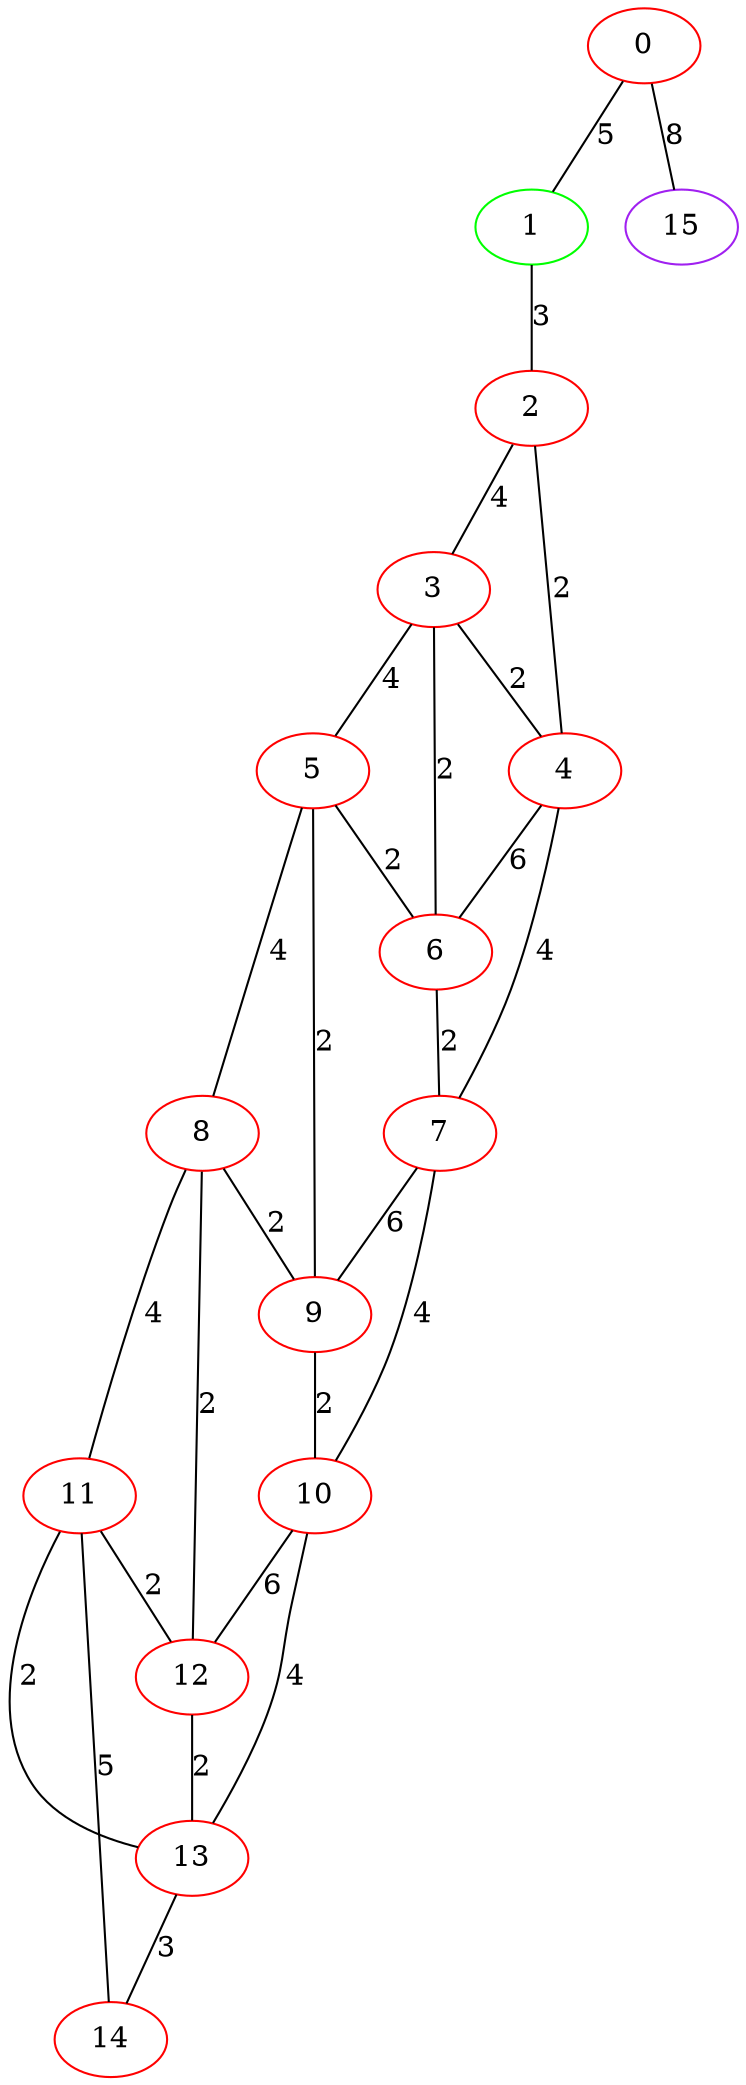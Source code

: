 graph "" {
0 [color=red, weight=1];
1 [color=green, weight=2];
2 [color=red, weight=1];
3 [color=red, weight=1];
4 [color=red, weight=1];
5 [color=red, weight=1];
6 [color=red, weight=1];
7 [color=red, weight=1];
8 [color=red, weight=1];
9 [color=red, weight=1];
10 [color=red, weight=1];
11 [color=red, weight=1];
12 [color=red, weight=1];
13 [color=red, weight=1];
14 [color=red, weight=1];
15 [color=purple, weight=4];
0 -- 1  [key=0, label=5];
0 -- 15  [key=0, label=8];
1 -- 2  [key=0, label=3];
2 -- 3  [key=0, label=4];
2 -- 4  [key=0, label=2];
3 -- 4  [key=0, label=2];
3 -- 5  [key=0, label=4];
3 -- 6  [key=0, label=2];
4 -- 6  [key=0, label=6];
4 -- 7  [key=0, label=4];
5 -- 8  [key=0, label=4];
5 -- 9  [key=0, label=2];
5 -- 6  [key=0, label=2];
6 -- 7  [key=0, label=2];
7 -- 9  [key=0, label=6];
7 -- 10  [key=0, label=4];
8 -- 9  [key=0, label=2];
8 -- 11  [key=0, label=4];
8 -- 12  [key=0, label=2];
9 -- 10  [key=0, label=2];
10 -- 12  [key=0, label=6];
10 -- 13  [key=0, label=4];
11 -- 12  [key=0, label=2];
11 -- 13  [key=0, label=2];
11 -- 14  [key=0, label=5];
12 -- 13  [key=0, label=2];
13 -- 14  [key=0, label=3];
}
